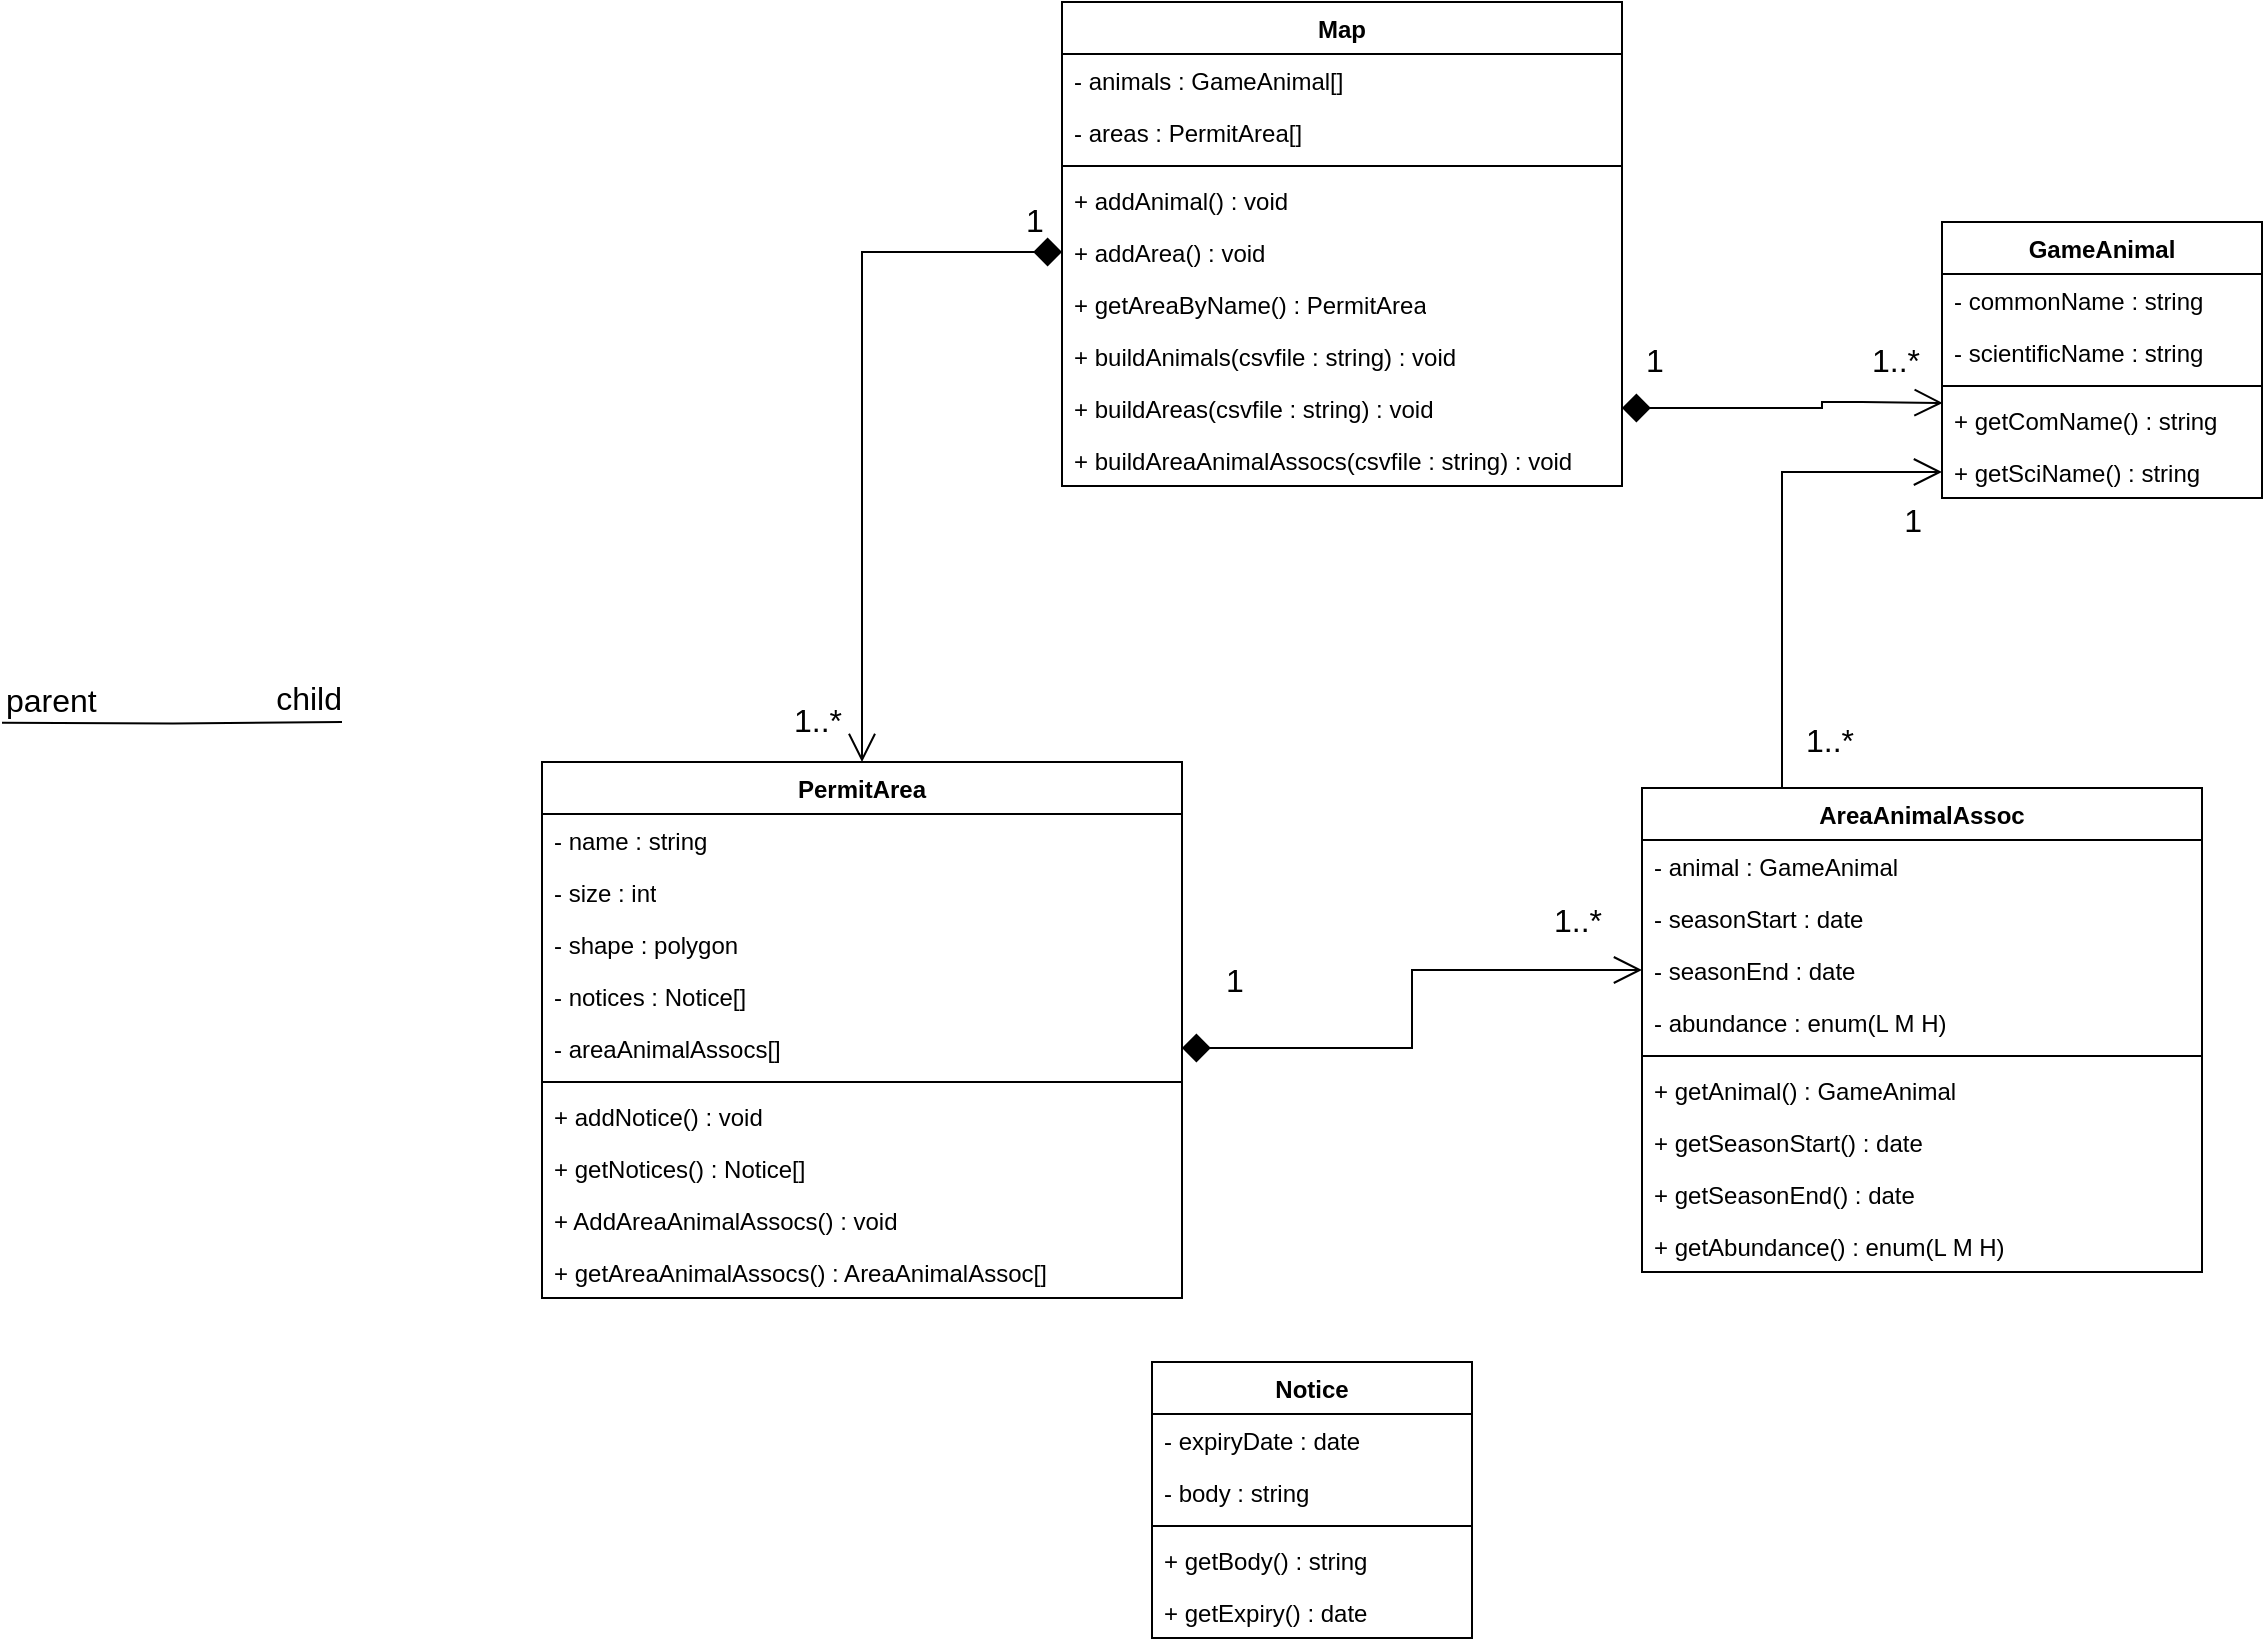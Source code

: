 <mxfile version="24.7.6">
  <diagram name="Page-1" id="c4acf3e9-155e-7222-9cf6-157b1a14988f">
    <mxGraphModel dx="2049" dy="1134" grid="1" gridSize="10" guides="1" tooltips="1" connect="1" arrows="1" fold="1" page="1" pageScale="1" pageWidth="850" pageHeight="1100" background="none" math="0" shadow="0">
      <root>
        <mxCell id="0" />
        <mxCell id="1" parent="0" />
        <mxCell id="Ez3vP4pjUcFBJTDkklkr-1" value="PermitArea" style="swimlane;fontStyle=1;align=center;verticalAlign=top;childLayout=stackLayout;horizontal=1;startSize=26;horizontalStack=0;resizeParent=1;resizeParentMax=0;resizeLast=0;collapsible=1;marginBottom=0;whiteSpace=wrap;html=1;" parent="1" vertex="1">
          <mxGeometry x="810" y="530" width="320" height="268" as="geometry" />
        </mxCell>
        <mxCell id="Ez3vP4pjUcFBJTDkklkr-2" value="- name : string" style="text;strokeColor=none;fillColor=none;align=left;verticalAlign=top;spacingLeft=4;spacingRight=4;overflow=hidden;rotatable=0;points=[[0,0.5],[1,0.5]];portConstraint=eastwest;whiteSpace=wrap;html=1;" parent="Ez3vP4pjUcFBJTDkklkr-1" vertex="1">
          <mxGeometry y="26" width="320" height="26" as="geometry" />
        </mxCell>
        <mxCell id="Ez3vP4pjUcFBJTDkklkr-22" value="- size : int" style="text;strokeColor=none;fillColor=none;align=left;verticalAlign=top;spacingLeft=4;spacingRight=4;overflow=hidden;rotatable=0;points=[[0,0.5],[1,0.5]];portConstraint=eastwest;whiteSpace=wrap;html=1;" parent="Ez3vP4pjUcFBJTDkklkr-1" vertex="1">
          <mxGeometry y="52" width="320" height="26" as="geometry" />
        </mxCell>
        <mxCell id="Ez3vP4pjUcFBJTDkklkr-23" value="- shape : polygon" style="text;strokeColor=none;fillColor=none;align=left;verticalAlign=top;spacingLeft=4;spacingRight=4;overflow=hidden;rotatable=0;points=[[0,0.5],[1,0.5]];portConstraint=eastwest;whiteSpace=wrap;html=1;" parent="Ez3vP4pjUcFBJTDkklkr-1" vertex="1">
          <mxGeometry y="78" width="320" height="26" as="geometry" />
        </mxCell>
        <mxCell id="Ez3vP4pjUcFBJTDkklkr-24" value="- notices : Notice[]" style="text;strokeColor=none;fillColor=none;align=left;verticalAlign=top;spacingLeft=4;spacingRight=4;overflow=hidden;rotatable=0;points=[[0,0.5],[1,0.5]];portConstraint=eastwest;whiteSpace=wrap;html=1;" parent="Ez3vP4pjUcFBJTDkklkr-1" vertex="1">
          <mxGeometry y="104" width="320" height="26" as="geometry" />
        </mxCell>
        <mxCell id="Ez3vP4pjUcFBJTDkklkr-25" value="- areaAnimalAssocs[]" style="text;strokeColor=none;fillColor=none;align=left;verticalAlign=top;spacingLeft=4;spacingRight=4;overflow=hidden;rotatable=0;points=[[0,0.5],[1,0.5]];portConstraint=eastwest;whiteSpace=wrap;html=1;" parent="Ez3vP4pjUcFBJTDkklkr-1" vertex="1">
          <mxGeometry y="130" width="320" height="26" as="geometry" />
        </mxCell>
        <mxCell id="Ez3vP4pjUcFBJTDkklkr-3" value="" style="line;strokeWidth=1;fillColor=none;align=left;verticalAlign=middle;spacingTop=-1;spacingLeft=3;spacingRight=3;rotatable=0;labelPosition=right;points=[];portConstraint=eastwest;strokeColor=inherit;" parent="Ez3vP4pjUcFBJTDkklkr-1" vertex="1">
          <mxGeometry y="156" width="320" height="8" as="geometry" />
        </mxCell>
        <mxCell id="Ez3vP4pjUcFBJTDkklkr-4" value="+ addNotice() : void" style="text;strokeColor=none;fillColor=none;align=left;verticalAlign=top;spacingLeft=4;spacingRight=4;overflow=hidden;rotatable=0;points=[[0,0.5],[1,0.5]];portConstraint=eastwest;whiteSpace=wrap;html=1;" parent="Ez3vP4pjUcFBJTDkklkr-1" vertex="1">
          <mxGeometry y="164" width="320" height="26" as="geometry" />
        </mxCell>
        <mxCell id="Ez3vP4pjUcFBJTDkklkr-26" value="+ getNotices() : Notice[]" style="text;strokeColor=none;fillColor=none;align=left;verticalAlign=top;spacingLeft=4;spacingRight=4;overflow=hidden;rotatable=0;points=[[0,0.5],[1,0.5]];portConstraint=eastwest;whiteSpace=wrap;html=1;" parent="Ez3vP4pjUcFBJTDkklkr-1" vertex="1">
          <mxGeometry y="190" width="320" height="26" as="geometry" />
        </mxCell>
        <mxCell id="Ez3vP4pjUcFBJTDkklkr-27" value="+ AddAreaAnimalAssocs() : void" style="text;strokeColor=none;fillColor=none;align=left;verticalAlign=top;spacingLeft=4;spacingRight=4;overflow=hidden;rotatable=0;points=[[0,0.5],[1,0.5]];portConstraint=eastwest;whiteSpace=wrap;html=1;" parent="Ez3vP4pjUcFBJTDkklkr-1" vertex="1">
          <mxGeometry y="216" width="320" height="26" as="geometry" />
        </mxCell>
        <mxCell id="Ez3vP4pjUcFBJTDkklkr-28" value="+ getAreaAnimalAssocs() : AreaAnimalAssoc[]" style="text;strokeColor=none;fillColor=none;align=left;verticalAlign=top;spacingLeft=4;spacingRight=4;overflow=hidden;rotatable=0;points=[[0,0.5],[1,0.5]];portConstraint=eastwest;whiteSpace=wrap;html=1;" parent="Ez3vP4pjUcFBJTDkklkr-1" vertex="1">
          <mxGeometry y="242" width="320" height="26" as="geometry" />
        </mxCell>
        <mxCell id="Ez3vP4pjUcFBJTDkklkr-5" value="Map" style="swimlane;fontStyle=1;align=center;verticalAlign=top;childLayout=stackLayout;horizontal=1;startSize=26;horizontalStack=0;resizeParent=1;resizeParentMax=0;resizeLast=0;collapsible=1;marginBottom=0;whiteSpace=wrap;html=1;" parent="1" vertex="1">
          <mxGeometry x="1070" y="150" width="280" height="242" as="geometry" />
        </mxCell>
        <mxCell id="Ez3vP4pjUcFBJTDkklkr-6" value="- animals : GameAnimal[]" style="text;strokeColor=none;fillColor=none;align=left;verticalAlign=top;spacingLeft=4;spacingRight=4;overflow=hidden;rotatable=0;points=[[0,0.5],[1,0.5]];portConstraint=eastwest;whiteSpace=wrap;html=1;" parent="Ez3vP4pjUcFBJTDkklkr-5" vertex="1">
          <mxGeometry y="26" width="280" height="26" as="geometry" />
        </mxCell>
        <mxCell id="Ez3vP4pjUcFBJTDkklkr-31" value="- areas : PermitArea[]" style="text;strokeColor=none;fillColor=none;align=left;verticalAlign=top;spacingLeft=4;spacingRight=4;overflow=hidden;rotatable=0;points=[[0,0.5],[1,0.5]];portConstraint=eastwest;whiteSpace=wrap;html=1;" parent="Ez3vP4pjUcFBJTDkklkr-5" vertex="1">
          <mxGeometry y="52" width="280" height="26" as="geometry" />
        </mxCell>
        <mxCell id="Ez3vP4pjUcFBJTDkklkr-7" value="" style="line;strokeWidth=1;fillColor=none;align=left;verticalAlign=middle;spacingTop=-1;spacingLeft=3;spacingRight=3;rotatable=0;labelPosition=right;points=[];portConstraint=eastwest;strokeColor=inherit;" parent="Ez3vP4pjUcFBJTDkklkr-5" vertex="1">
          <mxGeometry y="78" width="280" height="8" as="geometry" />
        </mxCell>
        <mxCell id="Ez3vP4pjUcFBJTDkklkr-8" value="+ addAnimal() : void" style="text;strokeColor=none;fillColor=none;align=left;verticalAlign=top;spacingLeft=4;spacingRight=4;overflow=hidden;rotatable=0;points=[[0,0.5],[1,0.5]];portConstraint=eastwest;whiteSpace=wrap;html=1;" parent="Ez3vP4pjUcFBJTDkklkr-5" vertex="1">
          <mxGeometry y="86" width="280" height="26" as="geometry" />
        </mxCell>
        <mxCell id="Ez3vP4pjUcFBJTDkklkr-32" value="+ addArea() : void" style="text;strokeColor=none;fillColor=none;align=left;verticalAlign=top;spacingLeft=4;spacingRight=4;overflow=hidden;rotatable=0;points=[[0,0.5],[1,0.5]];portConstraint=eastwest;whiteSpace=wrap;html=1;" parent="Ez3vP4pjUcFBJTDkklkr-5" vertex="1">
          <mxGeometry y="112" width="280" height="26" as="geometry" />
        </mxCell>
        <mxCell id="Ez3vP4pjUcFBJTDkklkr-33" value="+ getAreaByName() : PermitArea" style="text;strokeColor=none;fillColor=none;align=left;verticalAlign=top;spacingLeft=4;spacingRight=4;overflow=hidden;rotatable=0;points=[[0,0.5],[1,0.5]];portConstraint=eastwest;whiteSpace=wrap;html=1;" parent="Ez3vP4pjUcFBJTDkklkr-5" vertex="1">
          <mxGeometry y="138" width="280" height="26" as="geometry" />
        </mxCell>
        <mxCell id="Ez3vP4pjUcFBJTDkklkr-34" value="+ buildAnimals(csvfile : string) : void" style="text;strokeColor=none;fillColor=none;align=left;verticalAlign=top;spacingLeft=4;spacingRight=4;overflow=hidden;rotatable=0;points=[[0,0.5],[1,0.5]];portConstraint=eastwest;whiteSpace=wrap;html=1;" parent="Ez3vP4pjUcFBJTDkklkr-5" vertex="1">
          <mxGeometry y="164" width="280" height="26" as="geometry" />
        </mxCell>
        <mxCell id="Ez3vP4pjUcFBJTDkklkr-35" value="+ buildAreas(csvfile : string) : void" style="text;strokeColor=none;fillColor=none;align=left;verticalAlign=top;spacingLeft=4;spacingRight=4;overflow=hidden;rotatable=0;points=[[0,0.5],[1,0.5]];portConstraint=eastwest;whiteSpace=wrap;html=1;" parent="Ez3vP4pjUcFBJTDkklkr-5" vertex="1">
          <mxGeometry y="190" width="280" height="26" as="geometry" />
        </mxCell>
        <mxCell id="Ez3vP4pjUcFBJTDkklkr-38" value="+ buildAreaAnimalAssocs(csvfile : string) : void" style="text;strokeColor=none;fillColor=none;align=left;verticalAlign=top;spacingLeft=4;spacingRight=4;overflow=hidden;rotatable=0;points=[[0,0.5],[1,0.5]];portConstraint=eastwest;whiteSpace=wrap;html=1;" parent="Ez3vP4pjUcFBJTDkklkr-5" vertex="1">
          <mxGeometry y="216" width="280" height="26" as="geometry" />
        </mxCell>
        <mxCell id="Ez3vP4pjUcFBJTDkklkr-9" value="Notice" style="swimlane;fontStyle=1;align=center;verticalAlign=top;childLayout=stackLayout;horizontal=1;startSize=26;horizontalStack=0;resizeParent=1;resizeParentMax=0;resizeLast=0;collapsible=1;marginBottom=0;whiteSpace=wrap;html=1;" parent="1" vertex="1">
          <mxGeometry x="1115" y="830" width="160" height="138" as="geometry" />
        </mxCell>
        <mxCell id="Ez3vP4pjUcFBJTDkklkr-10" value="- expiryDate : date" style="text;strokeColor=none;fillColor=none;align=left;verticalAlign=top;spacingLeft=4;spacingRight=4;overflow=hidden;rotatable=0;points=[[0,0.5],[1,0.5]];portConstraint=eastwest;whiteSpace=wrap;html=1;" parent="Ez3vP4pjUcFBJTDkklkr-9" vertex="1">
          <mxGeometry y="26" width="160" height="26" as="geometry" />
        </mxCell>
        <mxCell id="Ez3vP4pjUcFBJTDkklkr-39" value="- body : string" style="text;strokeColor=none;fillColor=none;align=left;verticalAlign=top;spacingLeft=4;spacingRight=4;overflow=hidden;rotatable=0;points=[[0,0.5],[1,0.5]];portConstraint=eastwest;whiteSpace=wrap;html=1;" parent="Ez3vP4pjUcFBJTDkklkr-9" vertex="1">
          <mxGeometry y="52" width="160" height="26" as="geometry" />
        </mxCell>
        <mxCell id="Ez3vP4pjUcFBJTDkklkr-11" value="" style="line;strokeWidth=1;fillColor=none;align=left;verticalAlign=middle;spacingTop=-1;spacingLeft=3;spacingRight=3;rotatable=0;labelPosition=right;points=[];portConstraint=eastwest;strokeColor=inherit;" parent="Ez3vP4pjUcFBJTDkklkr-9" vertex="1">
          <mxGeometry y="78" width="160" height="8" as="geometry" />
        </mxCell>
        <mxCell id="Ez3vP4pjUcFBJTDkklkr-12" value="+ getBody() : string" style="text;strokeColor=none;fillColor=none;align=left;verticalAlign=top;spacingLeft=4;spacingRight=4;overflow=hidden;rotatable=0;points=[[0,0.5],[1,0.5]];portConstraint=eastwest;whiteSpace=wrap;html=1;" parent="Ez3vP4pjUcFBJTDkklkr-9" vertex="1">
          <mxGeometry y="86" width="160" height="26" as="geometry" />
        </mxCell>
        <mxCell id="Ez3vP4pjUcFBJTDkklkr-40" value="+ getExpiry() : date" style="text;strokeColor=none;fillColor=none;align=left;verticalAlign=top;spacingLeft=4;spacingRight=4;overflow=hidden;rotatable=0;points=[[0,0.5],[1,0.5]];portConstraint=eastwest;whiteSpace=wrap;html=1;" parent="Ez3vP4pjUcFBJTDkklkr-9" vertex="1">
          <mxGeometry y="112" width="160" height="26" as="geometry" />
        </mxCell>
        <mxCell id="Ez3vP4pjUcFBJTDkklkr-13" value="GameAnimal" style="swimlane;fontStyle=1;align=center;verticalAlign=top;childLayout=stackLayout;horizontal=1;startSize=26;horizontalStack=0;resizeParent=1;resizeParentMax=0;resizeLast=0;collapsible=1;marginBottom=0;whiteSpace=wrap;html=1;" parent="1" vertex="1">
          <mxGeometry x="1510" y="260" width="160" height="138" as="geometry" />
        </mxCell>
        <mxCell id="Ez3vP4pjUcFBJTDkklkr-14" value="- commonName : string" style="text;strokeColor=none;fillColor=none;align=left;verticalAlign=top;spacingLeft=4;spacingRight=4;overflow=hidden;rotatable=0;points=[[0,0.5],[1,0.5]];portConstraint=eastwest;whiteSpace=wrap;html=1;" parent="Ez3vP4pjUcFBJTDkklkr-13" vertex="1">
          <mxGeometry y="26" width="160" height="26" as="geometry" />
        </mxCell>
        <mxCell id="Ez3vP4pjUcFBJTDkklkr-29" value="- scientificName : string" style="text;strokeColor=none;fillColor=none;align=left;verticalAlign=top;spacingLeft=4;spacingRight=4;overflow=hidden;rotatable=0;points=[[0,0.5],[1,0.5]];portConstraint=eastwest;whiteSpace=wrap;html=1;" parent="Ez3vP4pjUcFBJTDkklkr-13" vertex="1">
          <mxGeometry y="52" width="160" height="26" as="geometry" />
        </mxCell>
        <mxCell id="Ez3vP4pjUcFBJTDkklkr-15" value="" style="line;strokeWidth=1;fillColor=none;align=left;verticalAlign=middle;spacingTop=-1;spacingLeft=3;spacingRight=3;rotatable=0;labelPosition=right;points=[];portConstraint=eastwest;strokeColor=inherit;" parent="Ez3vP4pjUcFBJTDkklkr-13" vertex="1">
          <mxGeometry y="78" width="160" height="8" as="geometry" />
        </mxCell>
        <mxCell id="Ez3vP4pjUcFBJTDkklkr-16" value="+ getComName() : string" style="text;strokeColor=none;fillColor=none;align=left;verticalAlign=top;spacingLeft=4;spacingRight=4;overflow=hidden;rotatable=0;points=[[0,0.5],[1,0.5]];portConstraint=eastwest;whiteSpace=wrap;html=1;" parent="Ez3vP4pjUcFBJTDkklkr-13" vertex="1">
          <mxGeometry y="86" width="160" height="26" as="geometry" />
        </mxCell>
        <mxCell id="Ez3vP4pjUcFBJTDkklkr-30" value="+ getSciName() : string" style="text;strokeColor=none;fillColor=none;align=left;verticalAlign=top;spacingLeft=4;spacingRight=4;overflow=hidden;rotatable=0;points=[[0,0.5],[1,0.5]];portConstraint=eastwest;whiteSpace=wrap;html=1;" parent="Ez3vP4pjUcFBJTDkklkr-13" vertex="1">
          <mxGeometry y="112" width="160" height="26" as="geometry" />
        </mxCell>
        <mxCell id="Ez3vP4pjUcFBJTDkklkr-17" value="AreaAnimalAssoc" style="swimlane;fontStyle=1;align=center;verticalAlign=top;childLayout=stackLayout;horizontal=1;startSize=26;horizontalStack=0;resizeParent=1;resizeParentMax=0;resizeLast=0;collapsible=1;marginBottom=0;whiteSpace=wrap;html=1;" parent="1" vertex="1">
          <mxGeometry x="1360" y="543" width="280" height="242" as="geometry" />
        </mxCell>
        <mxCell id="Ez3vP4pjUcFBJTDkklkr-18" value="- animal : GameAnimal" style="text;strokeColor=none;fillColor=none;align=left;verticalAlign=top;spacingLeft=4;spacingRight=4;overflow=hidden;rotatable=0;points=[[0,0.5],[1,0.5]];portConstraint=eastwest;whiteSpace=wrap;html=1;" parent="Ez3vP4pjUcFBJTDkklkr-17" vertex="1">
          <mxGeometry y="26" width="280" height="26" as="geometry" />
        </mxCell>
        <mxCell id="Ez3vP4pjUcFBJTDkklkr-41" value="- seasonStart : date" style="text;strokeColor=none;fillColor=none;align=left;verticalAlign=top;spacingLeft=4;spacingRight=4;overflow=hidden;rotatable=0;points=[[0,0.5],[1,0.5]];portConstraint=eastwest;whiteSpace=wrap;html=1;" parent="Ez3vP4pjUcFBJTDkklkr-17" vertex="1">
          <mxGeometry y="52" width="280" height="26" as="geometry" />
        </mxCell>
        <mxCell id="Ez3vP4pjUcFBJTDkklkr-42" value="- seasonEnd : date" style="text;strokeColor=none;fillColor=none;align=left;verticalAlign=top;spacingLeft=4;spacingRight=4;overflow=hidden;rotatable=0;points=[[0,0.5],[1,0.5]];portConstraint=eastwest;whiteSpace=wrap;html=1;" parent="Ez3vP4pjUcFBJTDkklkr-17" vertex="1">
          <mxGeometry y="78" width="280" height="26" as="geometry" />
        </mxCell>
        <mxCell id="Ez3vP4pjUcFBJTDkklkr-43" value="- abundance : enum(L M H)" style="text;strokeColor=none;fillColor=none;align=left;verticalAlign=top;spacingLeft=4;spacingRight=4;overflow=hidden;rotatable=0;points=[[0,0.5],[1,0.5]];portConstraint=eastwest;whiteSpace=wrap;html=1;" parent="Ez3vP4pjUcFBJTDkklkr-17" vertex="1">
          <mxGeometry y="104" width="280" height="26" as="geometry" />
        </mxCell>
        <mxCell id="Ez3vP4pjUcFBJTDkklkr-19" value="" style="line;strokeWidth=1;fillColor=none;align=left;verticalAlign=middle;spacingTop=-1;spacingLeft=3;spacingRight=3;rotatable=0;labelPosition=right;points=[];portConstraint=eastwest;strokeColor=inherit;" parent="Ez3vP4pjUcFBJTDkklkr-17" vertex="1">
          <mxGeometry y="130" width="280" height="8" as="geometry" />
        </mxCell>
        <mxCell id="Ez3vP4pjUcFBJTDkklkr-20" value="+ getAnimal() : GameAnimal" style="text;strokeColor=none;fillColor=none;align=left;verticalAlign=top;spacingLeft=4;spacingRight=4;overflow=hidden;rotatable=0;points=[[0,0.5],[1,0.5]];portConstraint=eastwest;whiteSpace=wrap;html=1;" parent="Ez3vP4pjUcFBJTDkklkr-17" vertex="1">
          <mxGeometry y="138" width="280" height="26" as="geometry" />
        </mxCell>
        <mxCell id="Ez3vP4pjUcFBJTDkklkr-44" value="+ getSeasonStart() : date" style="text;strokeColor=none;fillColor=none;align=left;verticalAlign=top;spacingLeft=4;spacingRight=4;overflow=hidden;rotatable=0;points=[[0,0.5],[1,0.5]];portConstraint=eastwest;whiteSpace=wrap;html=1;" parent="Ez3vP4pjUcFBJTDkklkr-17" vertex="1">
          <mxGeometry y="164" width="280" height="26" as="geometry" />
        </mxCell>
        <mxCell id="Ez3vP4pjUcFBJTDkklkr-45" value="+ getSeasonEnd() : date" style="text;strokeColor=none;fillColor=none;align=left;verticalAlign=top;spacingLeft=4;spacingRight=4;overflow=hidden;rotatable=0;points=[[0,0.5],[1,0.5]];portConstraint=eastwest;whiteSpace=wrap;html=1;" parent="Ez3vP4pjUcFBJTDkklkr-17" vertex="1">
          <mxGeometry y="190" width="280" height="26" as="geometry" />
        </mxCell>
        <mxCell id="Ez3vP4pjUcFBJTDkklkr-46" value="+ getAbundance() : enum(L M H)" style="text;strokeColor=none;fillColor=none;align=left;verticalAlign=top;spacingLeft=4;spacingRight=4;overflow=hidden;rotatable=0;points=[[0,0.5],[1,0.5]];portConstraint=eastwest;whiteSpace=wrap;html=1;" parent="Ez3vP4pjUcFBJTDkklkr-17" vertex="1">
          <mxGeometry y="216" width="280" height="26" as="geometry" />
        </mxCell>
        <mxCell id="cMjqchseTczba8uuWv3m-2" value="" style="endArrow=open;html=1;edgeStyle=orthogonalEdgeStyle;rounded=0;exitX=0;exitY=0.5;exitDx=0;exitDy=0;entryX=0.5;entryY=0;entryDx=0;entryDy=0;startArrow=diamond;startFill=1;endFill=0;endSize=12;startSize=12;fontSize=13;" parent="1" source="Ez3vP4pjUcFBJTDkklkr-32" target="Ez3vP4pjUcFBJTDkklkr-1" edge="1">
          <mxGeometry relative="1" as="geometry">
            <mxPoint x="970" y="220" as="sourcePoint" />
            <mxPoint x="970" y="510" as="targetPoint" />
            <Array as="points">
              <mxPoint x="970" y="275" />
            </Array>
          </mxGeometry>
        </mxCell>
        <mxCell id="cMjqchseTczba8uuWv3m-3" value="1" style="edgeLabel;resizable=0;html=1;align=left;verticalAlign=bottom;fontSize=16;" parent="cMjqchseTczba8uuWv3m-2" connectable="0" vertex="1">
          <mxGeometry x="-1" relative="1" as="geometry">
            <mxPoint x="-20" y="-5" as="offset" />
          </mxGeometry>
        </mxCell>
        <mxCell id="cMjqchseTczba8uuWv3m-4" value="&lt;div&gt;1..*&lt;/div&gt;" style="edgeLabel;resizable=0;html=1;align=right;verticalAlign=bottom;fontSize=16;" parent="cMjqchseTczba8uuWv3m-2" connectable="0" vertex="1">
          <mxGeometry x="1" relative="1" as="geometry">
            <mxPoint x="-10" y="-10" as="offset" />
          </mxGeometry>
        </mxCell>
        <mxCell id="CyWGZrLiiot5kvLjE26S-2" value="" style="endArrow=open;html=1;edgeStyle=orthogonalEdgeStyle;rounded=0;endSize=12;startSize=12;exitX=1;exitY=0.5;exitDx=0;exitDy=0;entryX=0;entryY=0.5;entryDx=0;entryDy=0;startArrow=diamond;startFill=1;endFill=0;" edge="1" parent="1" source="Ez3vP4pjUcFBJTDkklkr-25" target="Ez3vP4pjUcFBJTDkklkr-42">
          <mxGeometry relative="1" as="geometry">
            <mxPoint x="1160" y="664" as="sourcePoint" />
            <mxPoint x="1330" y="663.66" as="targetPoint" />
          </mxGeometry>
        </mxCell>
        <mxCell id="CyWGZrLiiot5kvLjE26S-3" value="1" style="edgeLabel;resizable=0;html=1;align=left;verticalAlign=bottom;fontSize=16;" connectable="0" vertex="1" parent="CyWGZrLiiot5kvLjE26S-2">
          <mxGeometry x="-1" relative="1" as="geometry">
            <mxPoint x="20" y="-23" as="offset" />
          </mxGeometry>
        </mxCell>
        <mxCell id="CyWGZrLiiot5kvLjE26S-4" value="1..*" style="edgeLabel;resizable=0;html=1;align=right;verticalAlign=bottom;fontSize=16;" connectable="0" vertex="1" parent="CyWGZrLiiot5kvLjE26S-2">
          <mxGeometry x="1" relative="1" as="geometry">
            <mxPoint x="-20" y="-14" as="offset" />
          </mxGeometry>
        </mxCell>
        <mxCell id="CyWGZrLiiot5kvLjE26S-5" value="" style="endArrow=none;html=1;edgeStyle=orthogonalEdgeStyle;rounded=0;endSize=12;startSize=12;" edge="1" parent="1">
          <mxGeometry relative="1" as="geometry">
            <mxPoint x="540" y="510.34" as="sourcePoint" />
            <mxPoint x="710" y="510" as="targetPoint" />
          </mxGeometry>
        </mxCell>
        <mxCell id="CyWGZrLiiot5kvLjE26S-6" value="parent" style="edgeLabel;resizable=0;html=1;align=left;verticalAlign=bottom;fontSize=16;" connectable="0" vertex="1" parent="CyWGZrLiiot5kvLjE26S-5">
          <mxGeometry x="-1" relative="1" as="geometry" />
        </mxCell>
        <mxCell id="CyWGZrLiiot5kvLjE26S-7" value="child" style="edgeLabel;resizable=0;html=1;align=right;verticalAlign=bottom;fontSize=16;" connectable="0" vertex="1" parent="CyWGZrLiiot5kvLjE26S-5">
          <mxGeometry x="1" relative="1" as="geometry" />
        </mxCell>
        <mxCell id="CyWGZrLiiot5kvLjE26S-8" value="" style="endArrow=open;html=1;edgeStyle=orthogonalEdgeStyle;rounded=0;endSize=12;startSize=12;exitX=1;exitY=0.5;exitDx=0;exitDy=0;startArrow=diamond;startFill=1;endFill=0;entryX=0.002;entryY=0.172;entryDx=0;entryDy=0;entryPerimeter=0;" edge="1" parent="1" source="Ez3vP4pjUcFBJTDkklkr-35" target="Ez3vP4pjUcFBJTDkklkr-16">
          <mxGeometry relative="1" as="geometry">
            <mxPoint x="1370" y="320.34" as="sourcePoint" />
            <mxPoint x="1490" y="350" as="targetPoint" />
            <Array as="points">
              <mxPoint x="1450" y="353" />
              <mxPoint x="1450" y="350" />
              <mxPoint x="1470" y="350" />
            </Array>
          </mxGeometry>
        </mxCell>
        <mxCell id="CyWGZrLiiot5kvLjE26S-9" value="1" style="edgeLabel;resizable=0;html=1;align=left;verticalAlign=bottom;fontSize=16;" connectable="0" vertex="1" parent="CyWGZrLiiot5kvLjE26S-8">
          <mxGeometry x="-1" relative="1" as="geometry">
            <mxPoint x="10" y="-13" as="offset" />
          </mxGeometry>
        </mxCell>
        <mxCell id="CyWGZrLiiot5kvLjE26S-10" value="1..*" style="edgeLabel;resizable=0;html=1;align=right;verticalAlign=bottom;fontSize=16;" connectable="0" vertex="1" parent="CyWGZrLiiot5kvLjE26S-8">
          <mxGeometry x="1" relative="1" as="geometry">
            <mxPoint x="-11" y="-10" as="offset" />
          </mxGeometry>
        </mxCell>
        <mxCell id="CyWGZrLiiot5kvLjE26S-11" value="" style="endArrow=open;html=1;edgeStyle=orthogonalEdgeStyle;rounded=0;endSize=12;startSize=12;exitX=0.25;exitY=0;exitDx=0;exitDy=0;entryX=0;entryY=0.5;entryDx=0;entryDy=0;endFill=0;" edge="1" parent="1" source="Ez3vP4pjUcFBJTDkklkr-17" target="Ez3vP4pjUcFBJTDkklkr-30">
          <mxGeometry relative="1" as="geometry">
            <mxPoint x="1370" y="450.34" as="sourcePoint" />
            <mxPoint x="1540" y="450" as="targetPoint" />
          </mxGeometry>
        </mxCell>
        <mxCell id="CyWGZrLiiot5kvLjE26S-12" value="1..*" style="edgeLabel;resizable=0;html=1;align=left;verticalAlign=bottom;fontSize=16;" connectable="0" vertex="1" parent="CyWGZrLiiot5kvLjE26S-11">
          <mxGeometry x="-1" relative="1" as="geometry">
            <mxPoint x="10" y="-13" as="offset" />
          </mxGeometry>
        </mxCell>
        <mxCell id="CyWGZrLiiot5kvLjE26S-13" value="1" style="edgeLabel;resizable=0;html=1;align=right;verticalAlign=bottom;fontSize=16;" connectable="0" vertex="1" parent="CyWGZrLiiot5kvLjE26S-11">
          <mxGeometry x="1" relative="1" as="geometry">
            <mxPoint x="-10" y="35" as="offset" />
          </mxGeometry>
        </mxCell>
      </root>
    </mxGraphModel>
  </diagram>
</mxfile>
